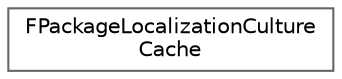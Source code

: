 digraph "Graphical Class Hierarchy"
{
 // INTERACTIVE_SVG=YES
 // LATEX_PDF_SIZE
  bgcolor="transparent";
  edge [fontname=Helvetica,fontsize=10,labelfontname=Helvetica,labelfontsize=10];
  node [fontname=Helvetica,fontsize=10,shape=box,height=0.2,width=0.4];
  rankdir="LR";
  Node0 [id="Node000000",label="FPackageLocalizationCulture\lCache",height=0.2,width=0.4,color="grey40", fillcolor="white", style="filled",URL="$da/db3/classFPackageLocalizationCultureCache.html",tooltip="Package localization cache for a specific culture (may contain a chain of cultures internally based o..."];
}
